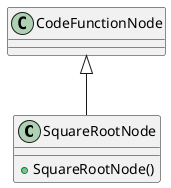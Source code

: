 @startuml
class SquareRootNode {
    + SquareRootNode()
}
CodeFunctionNode <|-- SquareRootNode
@enduml
